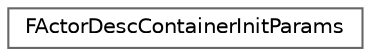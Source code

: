 digraph "Graphical Class Hierarchy"
{
 // INTERACTIVE_SVG=YES
 // LATEX_PDF_SIZE
  bgcolor="transparent";
  edge [fontname=Helvetica,fontsize=10,labelfontname=Helvetica,labelfontsize=10];
  node [fontname=Helvetica,fontsize=10,shape=box,height=0.2,width=0.4];
  rankdir="LR";
  Node0 [id="Node000000",label="FActorDescContainerInitParams",height=0.2,width=0.4,color="grey40", fillcolor="white", style="filled",URL="$d8/d7b/structFActorDescContainerInitParams.html",tooltip=" "];
}
